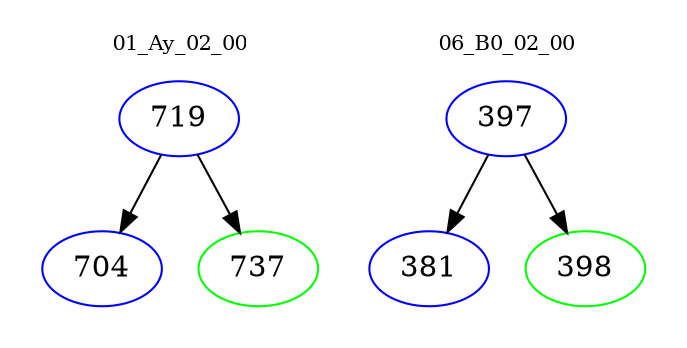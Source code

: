 digraph{
subgraph cluster_0 {
color = white
label = "01_Ay_02_00";
fontsize=10;
T0_719 [label="719", color="blue"]
T0_719 -> T0_704 [color="black"]
T0_704 [label="704", color="blue"]
T0_719 -> T0_737 [color="black"]
T0_737 [label="737", color="green"]
}
subgraph cluster_1 {
color = white
label = "06_B0_02_00";
fontsize=10;
T1_397 [label="397", color="blue"]
T1_397 -> T1_381 [color="black"]
T1_381 [label="381", color="blue"]
T1_397 -> T1_398 [color="black"]
T1_398 [label="398", color="green"]
}
}
